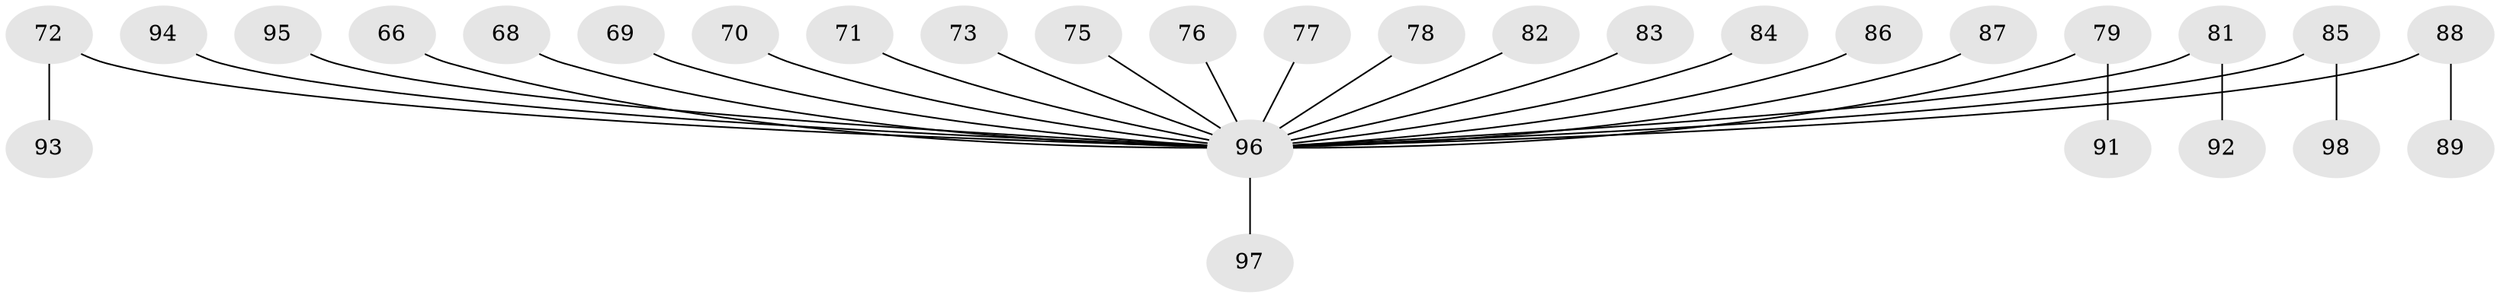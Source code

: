 // original degree distribution, {7: 0.01020408163265306, 5: 0.030612244897959183, 6: 0.02040816326530612, 4: 0.07142857142857142, 2: 0.23469387755102042, 3: 0.08163265306122448, 9: 0.01020408163265306, 1: 0.5408163265306123}
// Generated by graph-tools (version 1.1) at 2025/55/03/04/25 21:55:47]
// undirected, 29 vertices, 28 edges
graph export_dot {
graph [start="1"]
  node [color=gray90,style=filled];
  66;
  68;
  69;
  70;
  71;
  72 [super="+12"];
  73;
  75 [super="+7+38"];
  76;
  77;
  78;
  79;
  81;
  82;
  83;
  84;
  85;
  86;
  87;
  88;
  89;
  91;
  92;
  93;
  94;
  95;
  96 [super="+30+16+24+29+46+49+48+32+58+90+39+80+55+40+42+43+74+44+52+53+54+59+60+62+63+64"];
  97;
  98;
  66 -- 96;
  68 -- 96;
  69 -- 96;
  70 -- 96;
  71 -- 96;
  72 -- 93;
  72 -- 96;
  73 -- 96;
  75 -- 96;
  76 -- 96;
  77 -- 96;
  78 -- 96;
  79 -- 91;
  79 -- 96;
  81 -- 92;
  81 -- 96;
  82 -- 96;
  83 -- 96;
  84 -- 96;
  85 -- 98;
  85 -- 96;
  86 -- 96;
  87 -- 96;
  88 -- 89;
  88 -- 96;
  94 -- 96;
  95 -- 96;
  96 -- 97;
}
